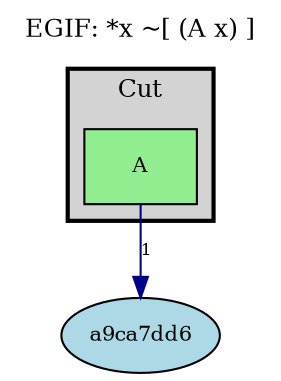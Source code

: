 digraph EG {
  rankdir=TB;
  compound=true;
  node [fontsize=10];

  label="EGIF: *x ~[ (A x) ]";
  labelloc="t";
  fontsize=12;

  "pred_e_d1ddf5aa" [label="A", shape=box, style=filled, fillcolor=lightgreen];
  "Vertex(id='v_a9ca7dd6', label=None, is_generic=True)" [label="a9ca7dd6", shape=ellipse, style=filled, fillcolor=lightblue];
  subgraph cluster_0_0 {
    label="Cut";
    style=filled;
    fillcolor=lightgray;
    color=black;
    penwidth=2;
    "pred_e_d1ddf5aa";
  }

  // ν mapping connections
  "pred_e_d1ddf5aa" -> "Vertex(id='v_a9ca7dd6', label=None, is_generic=True)" [label="1", color=darkblue, fontsize=8];
}